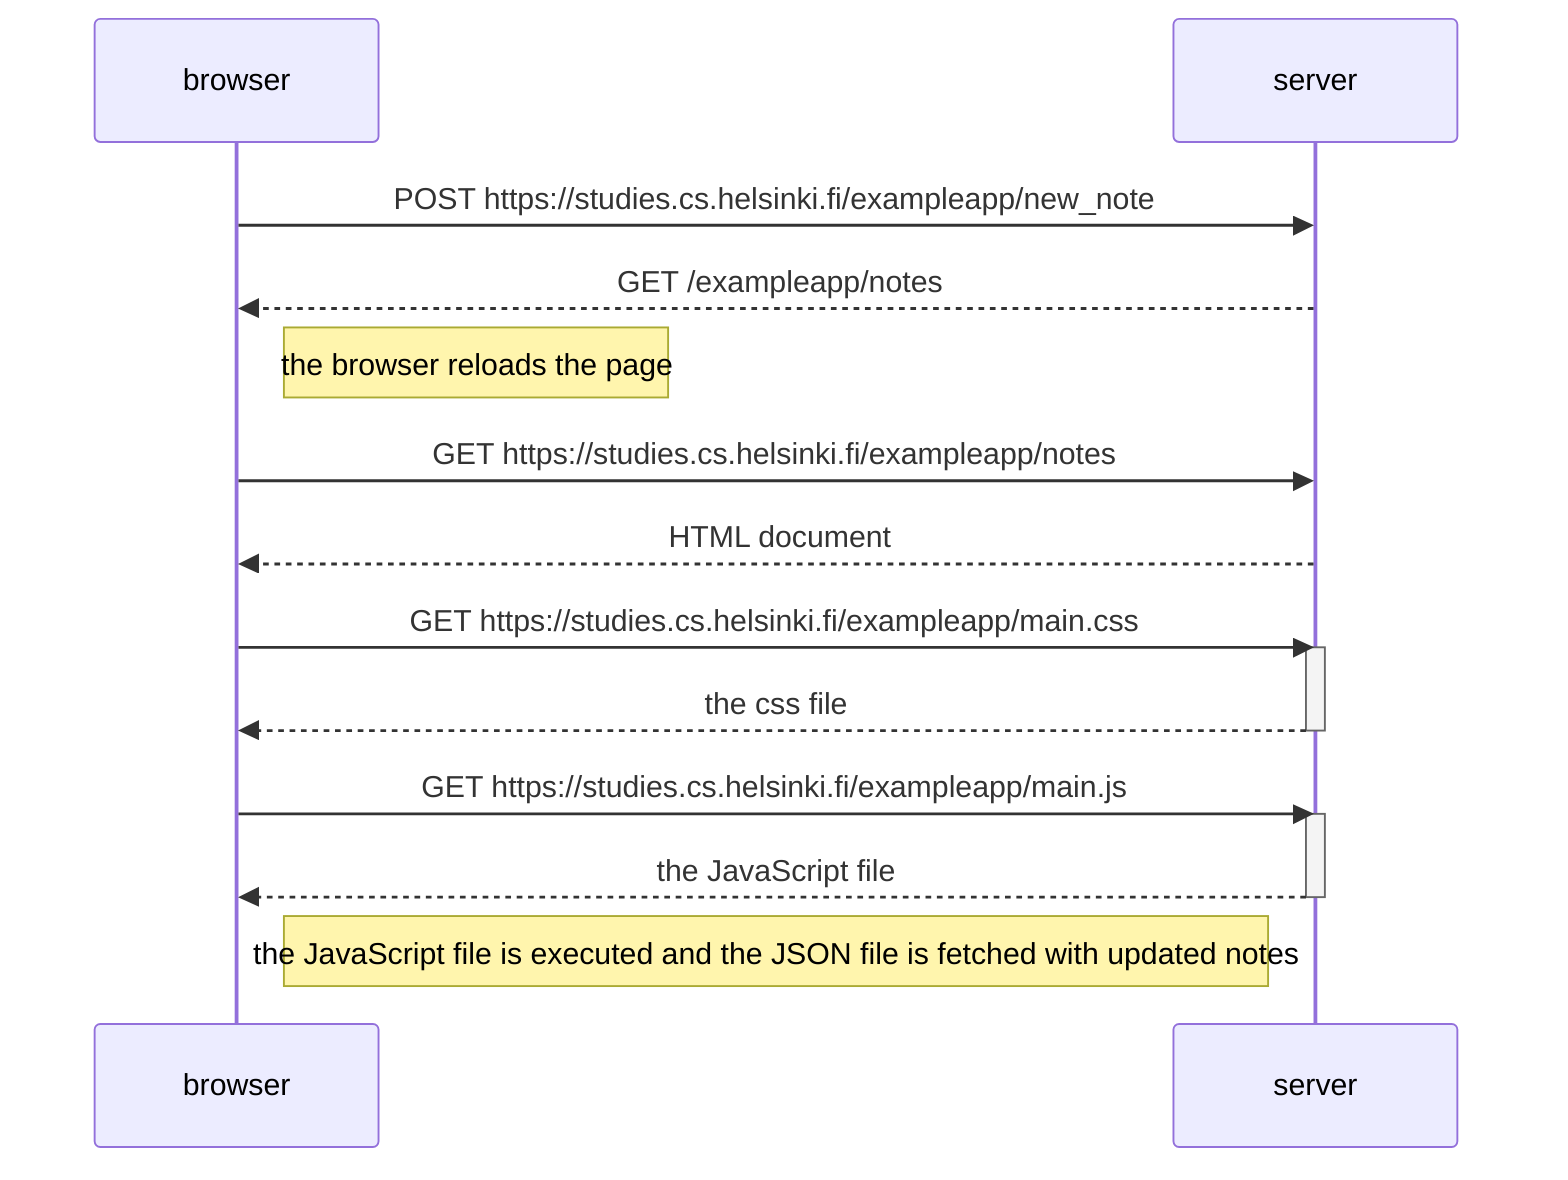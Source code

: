 sequenceDiagram
    participant browser
    participant server
 
   browser->> server : POST https://studies.cs.helsinki.fi/exampleapp/new_note
   server -->> browser: GET /exampleapp/notes
   Note right of browser: the browser reloads the page

   browser->>server: GET https://studies.cs.helsinki.fi/exampleapp/notes
    server-->>browser: HTML document

    browser->>server: GET https://studies.cs.helsinki.fi/exampleapp/main.css
    activate server
    server-->>browser: the css file
    deactivate server

    browser->>server: GET https://studies.cs.helsinki.fi/exampleapp/main.js
    activate server
    server-->>browser: the JavaScript file
    deactivate server

    note left of server: the JavaScript file is executed and the JSON file is fetched with updated notes